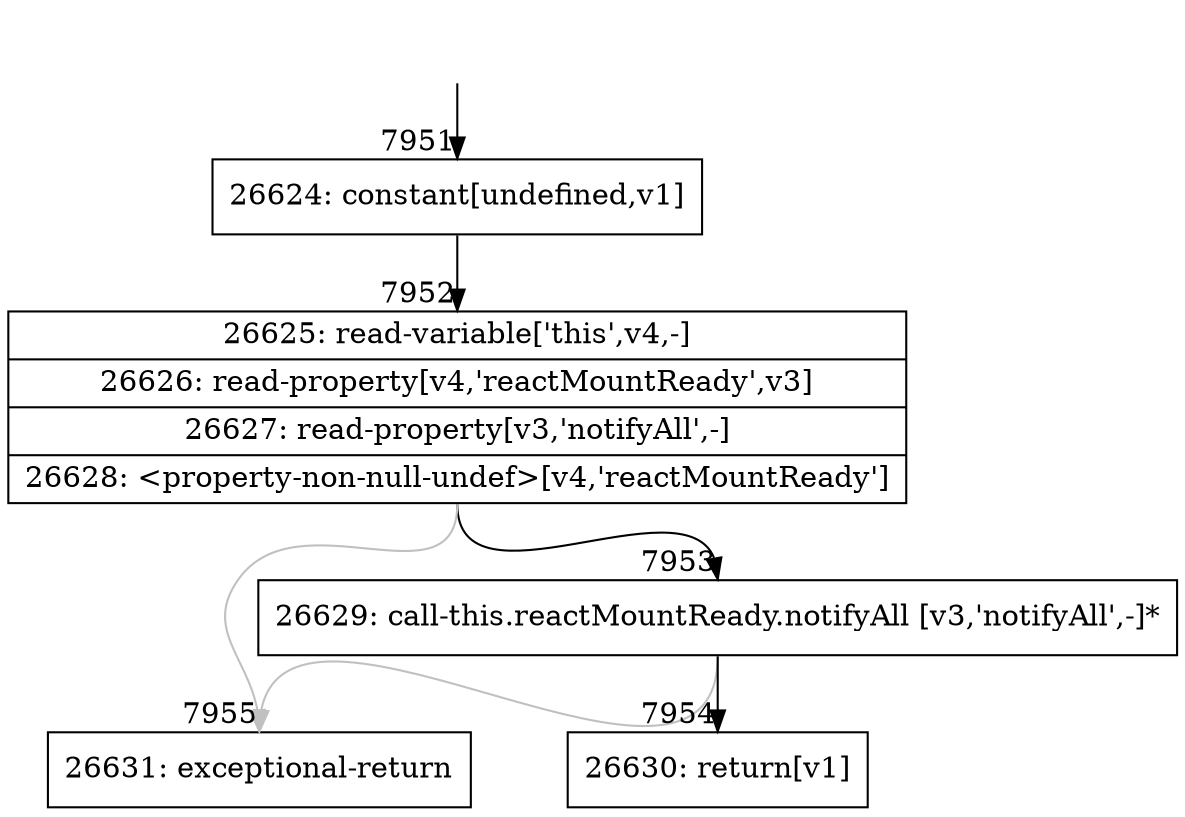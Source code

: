 digraph {
rankdir="TD"
BB_entry572[shape=none,label=""];
BB_entry572 -> BB7951 [tailport=s, headport=n, headlabel="    7951"]
BB7951 [shape=record label="{26624: constant[undefined,v1]}" ] 
BB7951 -> BB7952 [tailport=s, headport=n, headlabel="      7952"]
BB7952 [shape=record label="{26625: read-variable['this',v4,-]|26626: read-property[v4,'reactMountReady',v3]|26627: read-property[v3,'notifyAll',-]|26628: \<property-non-null-undef\>[v4,'reactMountReady']}" ] 
BB7952 -> BB7953 [tailport=s, headport=n, headlabel="      7953"]
BB7952 -> BB7955 [tailport=s, headport=n, color=gray, headlabel="      7955"]
BB7953 [shape=record label="{26629: call-this.reactMountReady.notifyAll [v3,'notifyAll',-]*}" ] 
BB7953 -> BB7954 [tailport=s, headport=n, headlabel="      7954"]
BB7953 -> BB7955 [tailport=s, headport=n, color=gray]
BB7954 [shape=record label="{26630: return[v1]}" ] 
BB7955 [shape=record label="{26631: exceptional-return}" ] 
//#$~ 13959
}
